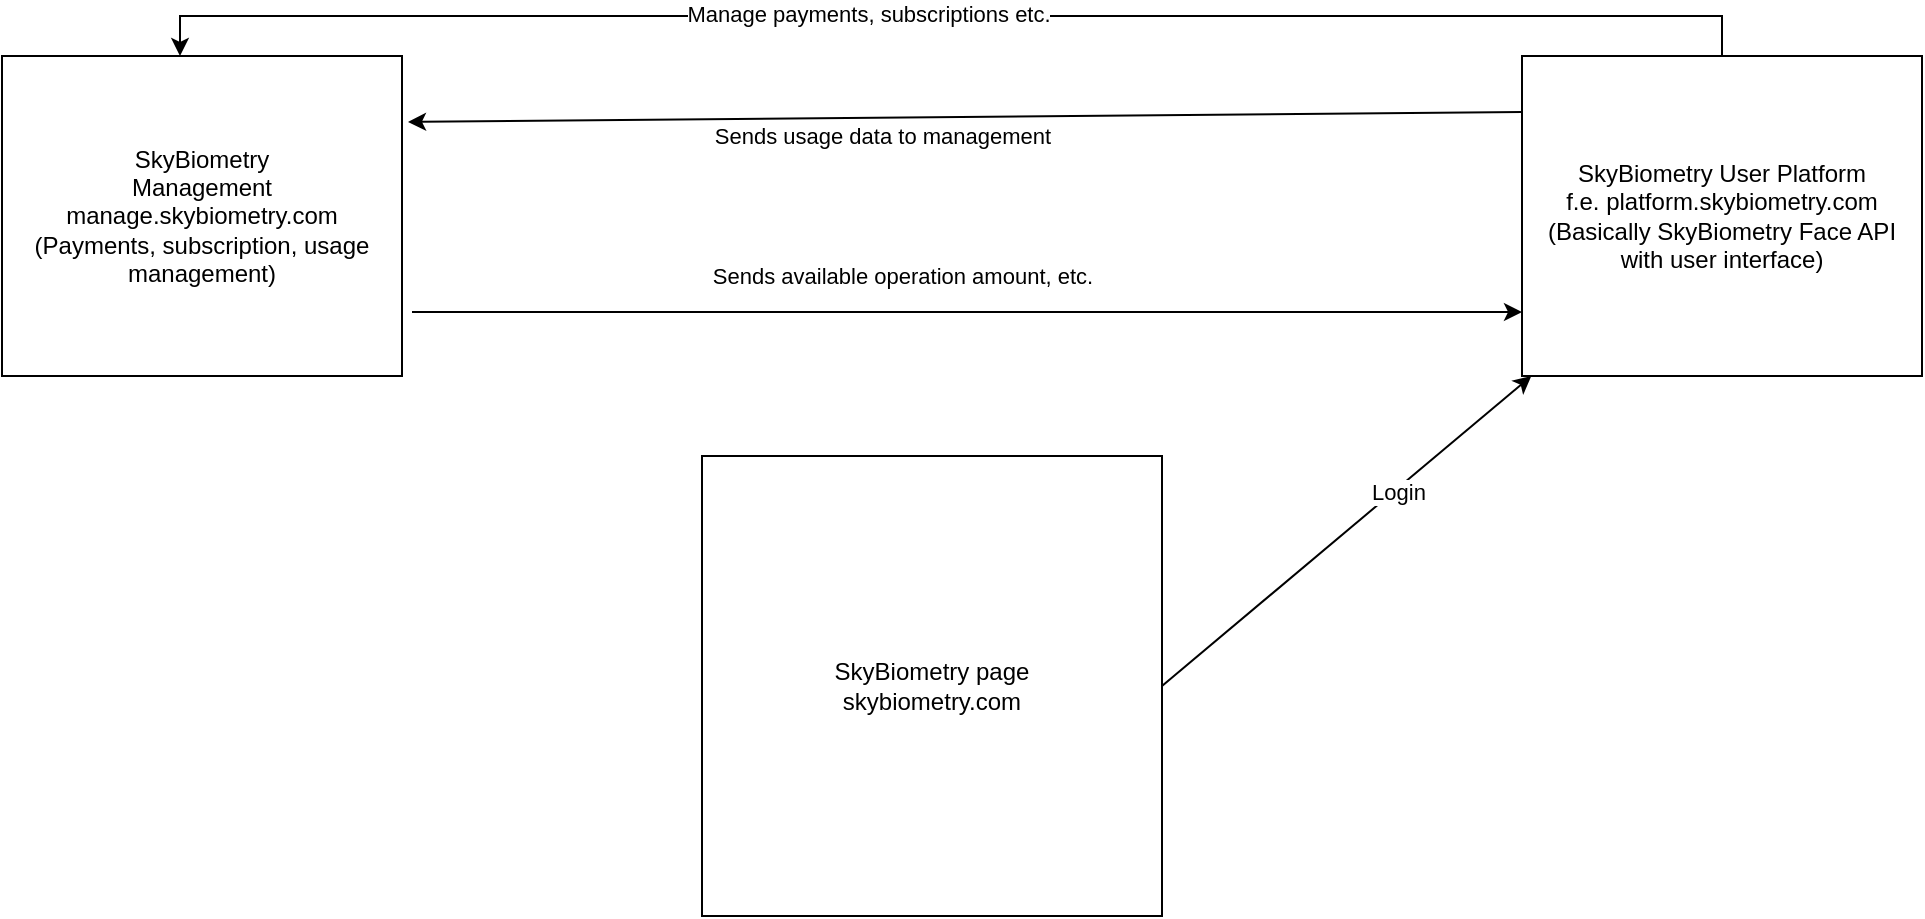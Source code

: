 <mxfile version="14.9.9" type="github"><diagram id="acEJrxjFhiaEBB2siO5W" name="Page-1"><mxGraphModel dx="2062" dy="1112" grid="1" gridSize="10" guides="1" tooltips="1" connect="1" arrows="1" fold="1" page="1" pageScale="1" pageWidth="1169" pageHeight="1654" math="0" shadow="0"><root><mxCell id="0"/><mxCell id="1" parent="0"/><mxCell id="vRGu_hvq2h_Ba31x731e-1" value="SkyBiometry&lt;br&gt;&lt;div&gt;Management&lt;br&gt;manage.skybiometry.com&lt;br&gt;(Payments, subscription, usage management)&lt;/div&gt;" style="rounded=0;whiteSpace=wrap;html=1;" parent="1" vertex="1"><mxGeometry x="130" y="240" width="200" height="160" as="geometry"/></mxCell><mxCell id="vRGu_hvq2h_Ba31x731e-13" style="edgeStyle=orthogonalEdgeStyle;rounded=0;orthogonalLoop=1;jettySize=auto;html=1;exitX=0;exitY=0;exitDx=0;exitDy=0;entryX=0.445;entryY=0;entryDx=0;entryDy=0;entryPerimeter=0;" parent="1" source="vRGu_hvq2h_Ba31x731e-2" target="vRGu_hvq2h_Ba31x731e-1" edge="1"><mxGeometry relative="1" as="geometry"><Array as="points"><mxPoint x="990" y="240"/><mxPoint x="990" y="220"/><mxPoint x="219" y="220"/></Array></mxGeometry></mxCell><mxCell id="vRGu_hvq2h_Ba31x731e-14" value="Manage payments, subscriptions etc." style="edgeLabel;html=1;align=center;verticalAlign=middle;resizable=0;points=[];" parent="vRGu_hvq2h_Ba31x731e-13" vertex="1" connectable="0"><mxGeometry x="0.201" y="-1" relative="1" as="geometry"><mxPoint as="offset"/></mxGeometry></mxCell><mxCell id="vRGu_hvq2h_Ba31x731e-2" value="SkyBiometry User Platform&lt;br&gt;&lt;div&gt;f.e. platform.skybiometry.com&lt;/div&gt;&lt;div&gt;(Basically SkyBiometry Face API with user interface)&lt;/div&gt;" style="rounded=0;whiteSpace=wrap;html=1;" parent="1" vertex="1"><mxGeometry x="890" y="240" width="200" height="160" as="geometry"/></mxCell><mxCell id="vRGu_hvq2h_Ba31x731e-5" value="" style="endArrow=classic;html=1;exitX=0;exitY=0.175;exitDx=0;exitDy=0;entryX=1.015;entryY=0.206;entryDx=0;entryDy=0;entryPerimeter=0;exitPerimeter=0;" parent="1" source="vRGu_hvq2h_Ba31x731e-2" target="vRGu_hvq2h_Ba31x731e-1" edge="1"><mxGeometry width="50" height="50" relative="1" as="geometry"><mxPoint x="560" y="590" as="sourcePoint"/><mxPoint x="610" y="540" as="targetPoint"/></mxGeometry></mxCell><mxCell id="vRGu_hvq2h_Ba31x731e-6" value="&lt;div&gt;Sends usage data to management&lt;/div&gt;" style="edgeLabel;html=1;align=center;verticalAlign=middle;resizable=0;points=[];" parent="vRGu_hvq2h_Ba31x731e-5" vertex="1" connectable="0"><mxGeometry x="0.501" relative="1" as="geometry"><mxPoint x="97.98" y="8.28" as="offset"/></mxGeometry></mxCell><mxCell id="vRGu_hvq2h_Ba31x731e-7" value="" style="endArrow=classic;html=1;exitX=1.025;exitY=0.8;exitDx=0;exitDy=0;exitPerimeter=0;" parent="1" source="vRGu_hvq2h_Ba31x731e-1" edge="1"><mxGeometry width="50" height="50" relative="1" as="geometry"><mxPoint x="560" y="590" as="sourcePoint"/><mxPoint x="890" y="368" as="targetPoint"/></mxGeometry></mxCell><mxCell id="vRGu_hvq2h_Ba31x731e-8" value="&lt;div&gt;Sends available operation amount, etc.&lt;/div&gt;" style="edgeLabel;html=1;align=center;verticalAlign=middle;resizable=0;points=[];" parent="vRGu_hvq2h_Ba31x731e-7" vertex="1" connectable="0"><mxGeometry x="-0.2" relative="1" as="geometry"><mxPoint x="23" y="-18" as="offset"/></mxGeometry></mxCell><mxCell id="vRGu_hvq2h_Ba31x731e-9" value="SkyBiometry page&lt;br&gt;&lt;div&gt;skybiometry.com&lt;/div&gt;" style="whiteSpace=wrap;html=1;aspect=fixed;" parent="1" vertex="1"><mxGeometry x="480" y="440" width="230" height="230" as="geometry"/></mxCell><mxCell id="vRGu_hvq2h_Ba31x731e-10" value="" style="endArrow=classic;html=1;exitX=1;exitY=0.5;exitDx=0;exitDy=0;" parent="1" source="vRGu_hvq2h_Ba31x731e-9" target="vRGu_hvq2h_Ba31x731e-2" edge="1"><mxGeometry width="50" height="50" relative="1" as="geometry"><mxPoint x="800" y="600" as="sourcePoint"/><mxPoint x="850" y="550" as="targetPoint"/></mxGeometry></mxCell><mxCell id="vRGu_hvq2h_Ba31x731e-11" value="&lt;div&gt;Login&lt;/div&gt;" style="edgeLabel;html=1;align=center;verticalAlign=middle;resizable=0;points=[];" parent="vRGu_hvq2h_Ba31x731e-10" vertex="1" connectable="0"><mxGeometry x="0.256" y="-2" relative="1" as="geometry"><mxPoint y="-1" as="offset"/></mxGeometry></mxCell></root></mxGraphModel></diagram></mxfile>